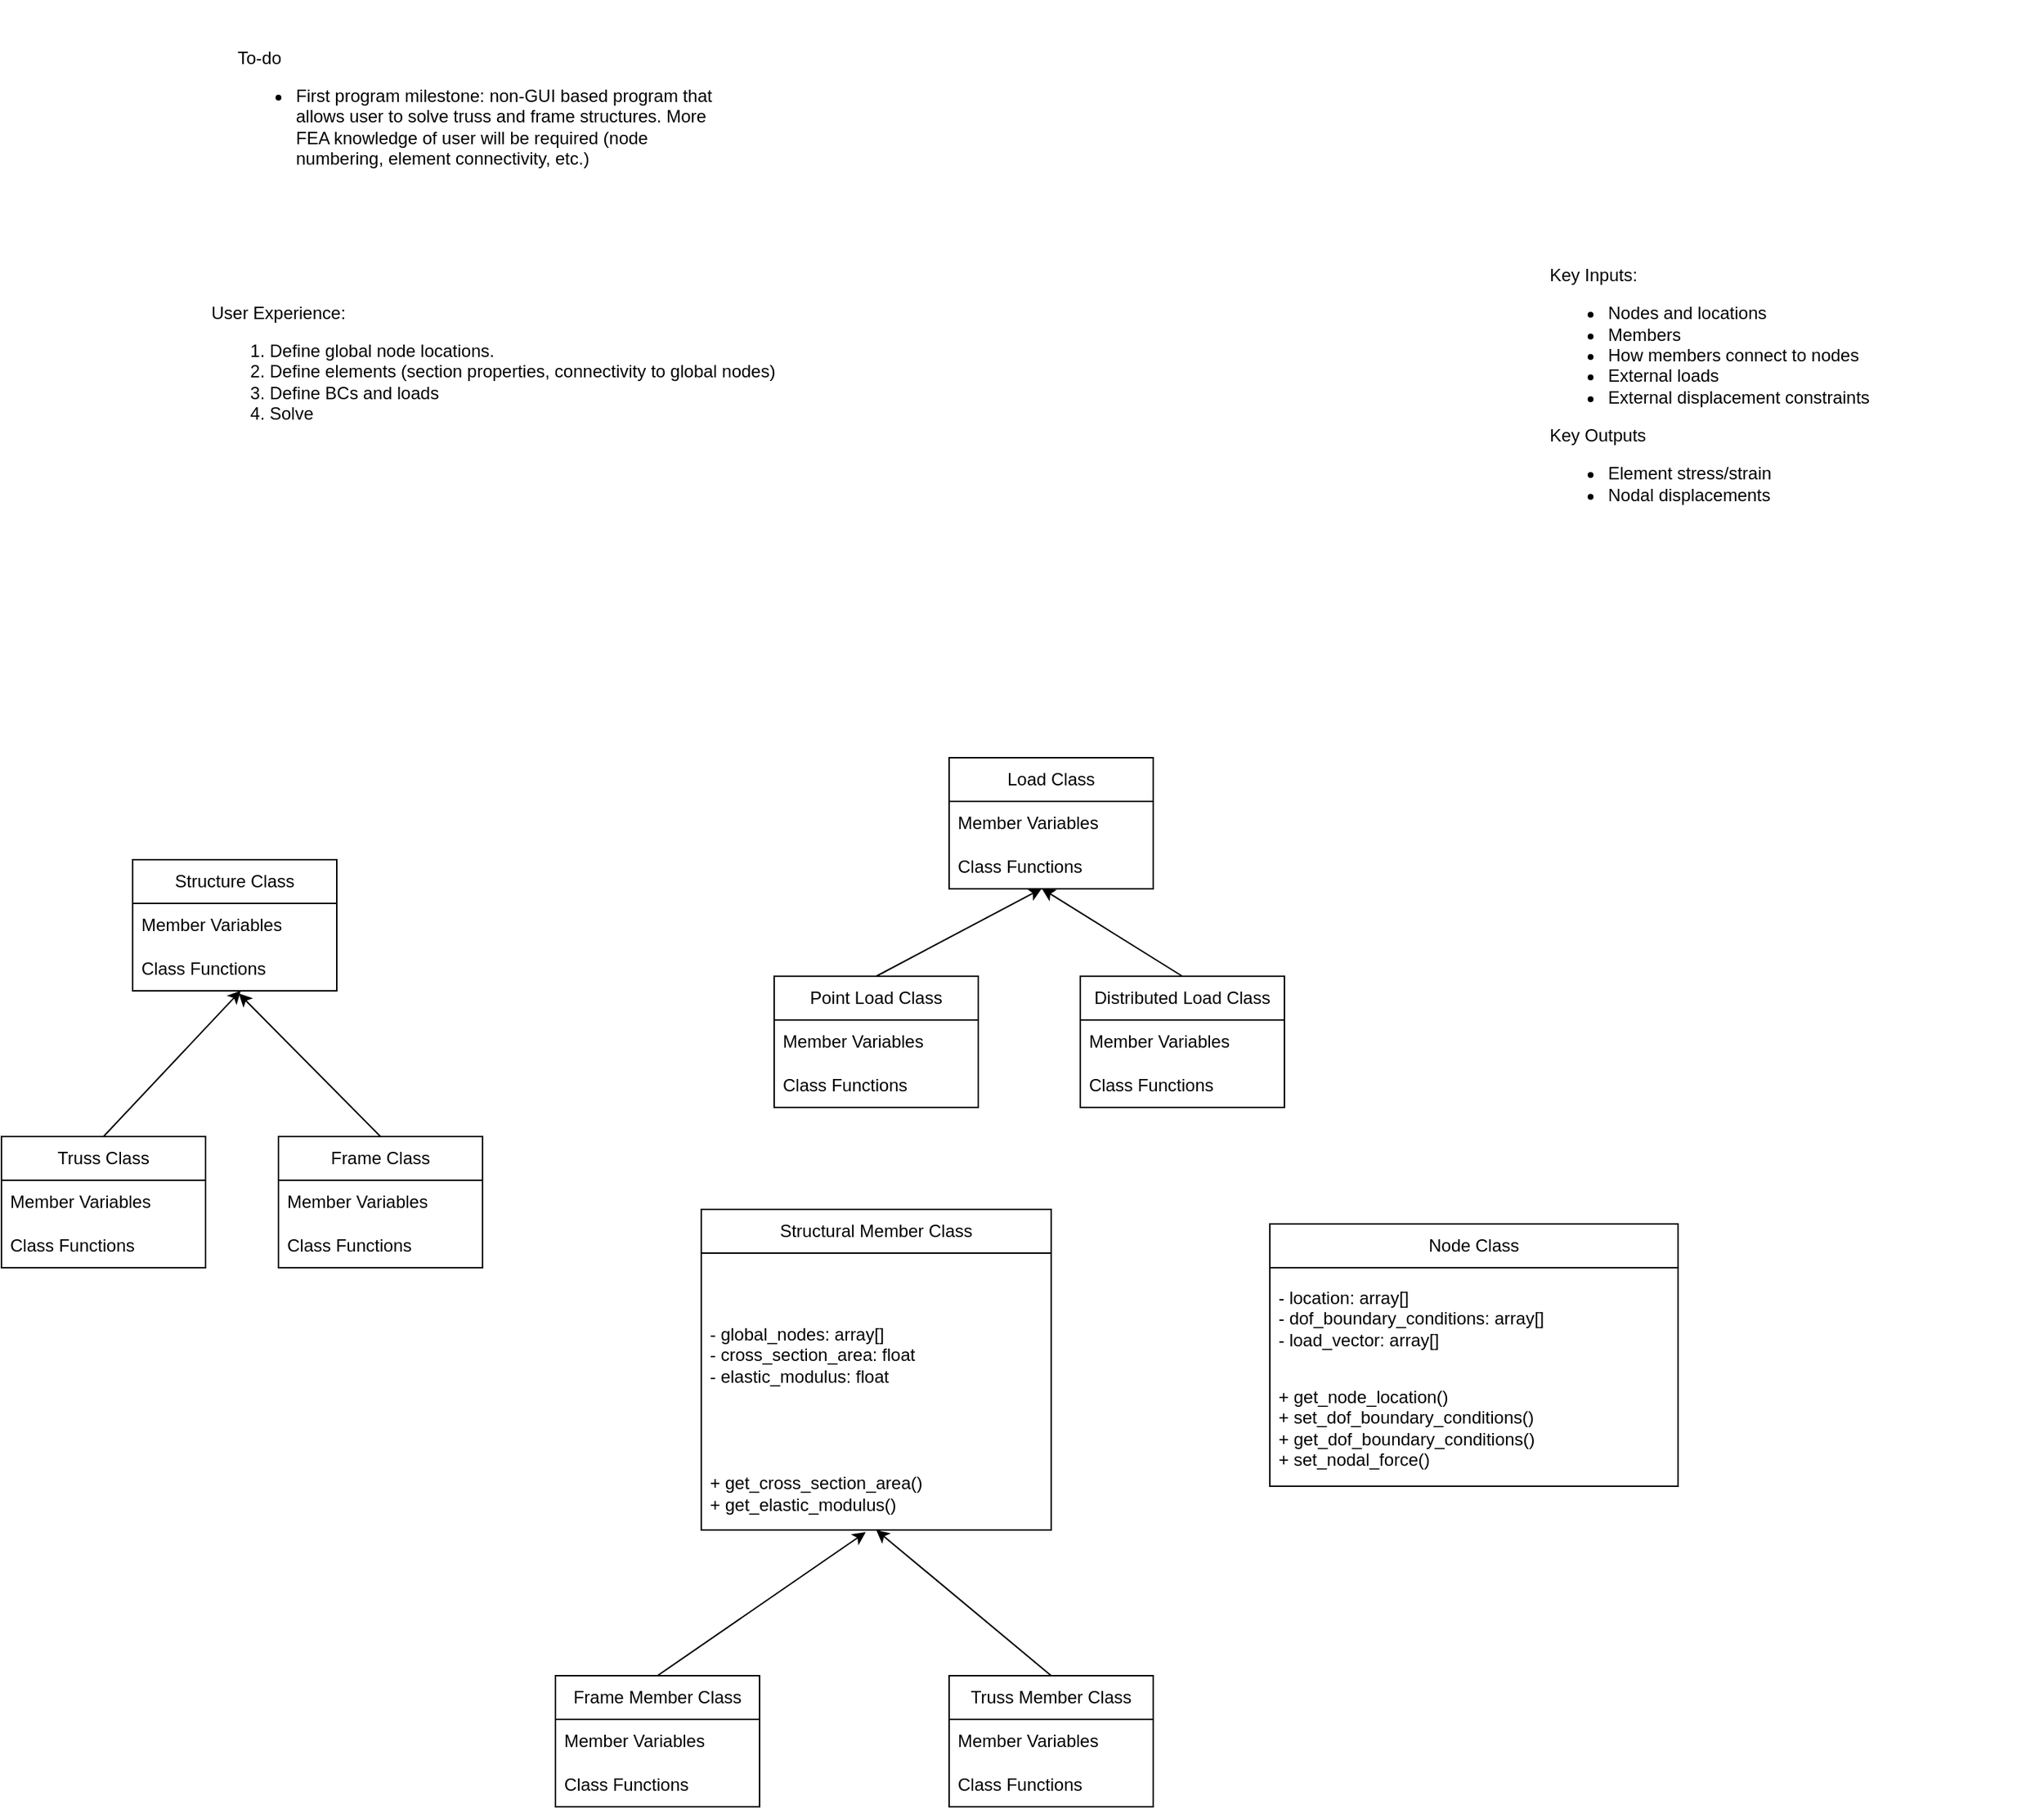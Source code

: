 <mxfile version="21.6.8" type="github">
  <diagram name="Page-1" id="8v4hivThOCxOhdB2SJ5s">
    <mxGraphModel dx="835" dy="1581" grid="1" gridSize="10" guides="1" tooltips="1" connect="1" arrows="1" fold="1" page="1" pageScale="1" pageWidth="850" pageHeight="1100" math="0" shadow="0">
      <root>
        <mxCell id="0" />
        <mxCell id="1" parent="0" />
        <mxCell id="5DhYSEr1fFvONISvYPqg-1" value="Structural Member Class" style="swimlane;fontStyle=0;childLayout=stackLayout;horizontal=1;startSize=30;horizontalStack=0;resizeParent=1;resizeParentMax=0;resizeLast=0;collapsible=1;marginBottom=0;whiteSpace=wrap;html=1;" parent="1" vertex="1">
          <mxGeometry x="700" y="-170" width="240" height="220" as="geometry" />
        </mxCell>
        <mxCell id="5DhYSEr1fFvONISvYPqg-3" value="&lt;span style=&quot;background-color: initial; text-align: justify;&quot;&gt;- global_nodes: array[]&lt;/span&gt;&lt;br&gt;&lt;span style=&quot;background-color: initial; text-align: justify;&quot;&gt;- cross_section_area: float&lt;/span&gt;&lt;br&gt;&lt;span style=&quot;background-color: initial; text-align: justify;&quot;&gt;- elastic_modulus: float&lt;/span&gt;" style="text;strokeColor=none;fillColor=none;align=left;verticalAlign=middle;spacingLeft=4;spacingRight=4;overflow=hidden;points=[[0,0.5],[1,0.5]];portConstraint=eastwest;rotatable=0;whiteSpace=wrap;html=1;" parent="5DhYSEr1fFvONISvYPqg-1" vertex="1">
          <mxGeometry y="30" width="240" height="140" as="geometry" />
        </mxCell>
        <mxCell id="5DhYSEr1fFvONISvYPqg-2" value="&lt;span style=&quot;background-color: initial;&quot;&gt;+ get_cross_section_area()&lt;br&gt;+ get_elastic_modulus()&lt;br&gt;&lt;/span&gt;" style="text;strokeColor=none;fillColor=none;align=left;verticalAlign=middle;spacingLeft=4;spacingRight=4;overflow=hidden;points=[[0,0.5],[1,0.5]];portConstraint=eastwest;rotatable=0;whiteSpace=wrap;html=1;" parent="5DhYSEr1fFvONISvYPqg-1" vertex="1">
          <mxGeometry y="170" width="240" height="50" as="geometry" />
        </mxCell>
        <mxCell id="5DhYSEr1fFvONISvYPqg-5" value="Node Class" style="swimlane;fontStyle=0;childLayout=stackLayout;horizontal=1;startSize=30;horizontalStack=0;resizeParent=1;resizeParentMax=0;resizeLast=0;collapsible=1;marginBottom=0;whiteSpace=wrap;html=1;" parent="1" vertex="1">
          <mxGeometry x="1090" y="-160" width="280" height="180" as="geometry" />
        </mxCell>
        <mxCell id="5DhYSEr1fFvONISvYPqg-6" value="- location: array[]&lt;br&gt;- dof_boundary_conditions: array[]&lt;br&gt;- load_vector: array[]" style="text;strokeColor=none;fillColor=none;align=left;verticalAlign=middle;spacingLeft=4;spacingRight=4;overflow=hidden;points=[[0,0.5],[1,0.5]];portConstraint=eastwest;rotatable=0;whiteSpace=wrap;html=1;" parent="5DhYSEr1fFvONISvYPqg-5" vertex="1">
          <mxGeometry y="30" width="280" height="70" as="geometry" />
        </mxCell>
        <mxCell id="5DhYSEr1fFvONISvYPqg-7" value="+ get_node_location()&lt;br&gt;+ set_dof_boundary_conditions()&lt;br&gt;+ get_dof_boundary_conditions()&lt;br&gt;+ set_nodal_force()" style="text;strokeColor=none;fillColor=none;align=left;verticalAlign=middle;spacingLeft=4;spacingRight=4;overflow=hidden;points=[[0,0.5],[1,0.5]];portConstraint=eastwest;rotatable=0;whiteSpace=wrap;html=1;" parent="5DhYSEr1fFvONISvYPqg-5" vertex="1">
          <mxGeometry y="100" width="280" height="80" as="geometry" />
        </mxCell>
        <mxCell id="5DhYSEr1fFvONISvYPqg-8" value="Structure Class" style="swimlane;fontStyle=0;childLayout=stackLayout;horizontal=1;startSize=30;horizontalStack=0;resizeParent=1;resizeParentMax=0;resizeLast=0;collapsible=1;marginBottom=0;whiteSpace=wrap;html=1;" parent="1" vertex="1">
          <mxGeometry x="310" y="-410" width="140" height="90" as="geometry" />
        </mxCell>
        <mxCell id="5DhYSEr1fFvONISvYPqg-9" value="Member Variables" style="text;strokeColor=none;fillColor=none;align=left;verticalAlign=middle;spacingLeft=4;spacingRight=4;overflow=hidden;points=[[0,0.5],[1,0.5]];portConstraint=eastwest;rotatable=0;whiteSpace=wrap;html=1;" parent="5DhYSEr1fFvONISvYPqg-8" vertex="1">
          <mxGeometry y="30" width="140" height="30" as="geometry" />
        </mxCell>
        <mxCell id="5DhYSEr1fFvONISvYPqg-10" value="Class Functions" style="text;strokeColor=none;fillColor=none;align=left;verticalAlign=middle;spacingLeft=4;spacingRight=4;overflow=hidden;points=[[0,0.5],[1,0.5]];portConstraint=eastwest;rotatable=0;whiteSpace=wrap;html=1;" parent="5DhYSEr1fFvONISvYPqg-8" vertex="1">
          <mxGeometry y="60" width="140" height="30" as="geometry" />
        </mxCell>
        <mxCell id="5DhYSEr1fFvONISvYPqg-11" value="Truss Class" style="swimlane;fontStyle=0;childLayout=stackLayout;horizontal=1;startSize=30;horizontalStack=0;resizeParent=1;resizeParentMax=0;resizeLast=0;collapsible=1;marginBottom=0;whiteSpace=wrap;html=1;" parent="1" vertex="1">
          <mxGeometry x="220" y="-220" width="140" height="90" as="geometry" />
        </mxCell>
        <mxCell id="5DhYSEr1fFvONISvYPqg-12" value="Member Variables" style="text;strokeColor=none;fillColor=none;align=left;verticalAlign=middle;spacingLeft=4;spacingRight=4;overflow=hidden;points=[[0,0.5],[1,0.5]];portConstraint=eastwest;rotatable=0;whiteSpace=wrap;html=1;" parent="5DhYSEr1fFvONISvYPqg-11" vertex="1">
          <mxGeometry y="30" width="140" height="30" as="geometry" />
        </mxCell>
        <mxCell id="5DhYSEr1fFvONISvYPqg-13" value="Class Functions" style="text;strokeColor=none;fillColor=none;align=left;verticalAlign=middle;spacingLeft=4;spacingRight=4;overflow=hidden;points=[[0,0.5],[1,0.5]];portConstraint=eastwest;rotatable=0;whiteSpace=wrap;html=1;" parent="5DhYSEr1fFvONISvYPqg-11" vertex="1">
          <mxGeometry y="60" width="140" height="30" as="geometry" />
        </mxCell>
        <mxCell id="5DhYSEr1fFvONISvYPqg-14" value="Frame Class" style="swimlane;fontStyle=0;childLayout=stackLayout;horizontal=1;startSize=30;horizontalStack=0;resizeParent=1;resizeParentMax=0;resizeLast=0;collapsible=1;marginBottom=0;whiteSpace=wrap;html=1;" parent="1" vertex="1">
          <mxGeometry x="410" y="-220" width="140" height="90" as="geometry" />
        </mxCell>
        <mxCell id="5DhYSEr1fFvONISvYPqg-15" value="Member Variables" style="text;strokeColor=none;fillColor=none;align=left;verticalAlign=middle;spacingLeft=4;spacingRight=4;overflow=hidden;points=[[0,0.5],[1,0.5]];portConstraint=eastwest;rotatable=0;whiteSpace=wrap;html=1;" parent="5DhYSEr1fFvONISvYPqg-14" vertex="1">
          <mxGeometry y="30" width="140" height="30" as="geometry" />
        </mxCell>
        <mxCell id="5DhYSEr1fFvONISvYPqg-16" value="Class Functions" style="text;strokeColor=none;fillColor=none;align=left;verticalAlign=middle;spacingLeft=4;spacingRight=4;overflow=hidden;points=[[0,0.5],[1,0.5]];portConstraint=eastwest;rotatable=0;whiteSpace=wrap;html=1;" parent="5DhYSEr1fFvONISvYPqg-14" vertex="1">
          <mxGeometry y="60" width="140" height="30" as="geometry" />
        </mxCell>
        <mxCell id="5DhYSEr1fFvONISvYPqg-17" value="" style="endArrow=classic;html=1;rounded=0;entryX=0.53;entryY=0.994;entryDx=0;entryDy=0;entryPerimeter=0;exitX=0.5;exitY=0;exitDx=0;exitDy=0;" parent="1" source="5DhYSEr1fFvONISvYPqg-11" target="5DhYSEr1fFvONISvYPqg-10" edge="1">
          <mxGeometry width="50" height="50" relative="1" as="geometry">
            <mxPoint x="250" y="-250" as="sourcePoint" />
            <mxPoint x="300" y="-300" as="targetPoint" />
          </mxGeometry>
        </mxCell>
        <mxCell id="5DhYSEr1fFvONISvYPqg-19" value="" style="endArrow=classic;html=1;rounded=0;entryX=0.52;entryY=1.061;entryDx=0;entryDy=0;entryPerimeter=0;exitX=0.5;exitY=0;exitDx=0;exitDy=0;" parent="1" source="5DhYSEr1fFvONISvYPqg-14" target="5DhYSEr1fFvONISvYPqg-10" edge="1">
          <mxGeometry width="50" height="50" relative="1" as="geometry">
            <mxPoint x="260" y="-240" as="sourcePoint" />
            <mxPoint x="394" y="-310" as="targetPoint" />
          </mxGeometry>
        </mxCell>
        <mxCell id="5DhYSEr1fFvONISvYPqg-20" value="Load Class" style="swimlane;fontStyle=0;childLayout=stackLayout;horizontal=1;startSize=30;horizontalStack=0;resizeParent=1;resizeParentMax=0;resizeLast=0;collapsible=1;marginBottom=0;whiteSpace=wrap;html=1;" parent="1" vertex="1">
          <mxGeometry x="870" y="-480" width="140" height="90" as="geometry" />
        </mxCell>
        <mxCell id="5DhYSEr1fFvONISvYPqg-21" value="Member Variables" style="text;strokeColor=none;fillColor=none;align=left;verticalAlign=middle;spacingLeft=4;spacingRight=4;overflow=hidden;points=[[0,0.5],[1,0.5]];portConstraint=eastwest;rotatable=0;whiteSpace=wrap;html=1;" parent="5DhYSEr1fFvONISvYPqg-20" vertex="1">
          <mxGeometry y="30" width="140" height="30" as="geometry" />
        </mxCell>
        <mxCell id="5DhYSEr1fFvONISvYPqg-22" value="Class Functions" style="text;strokeColor=none;fillColor=none;align=left;verticalAlign=middle;spacingLeft=4;spacingRight=4;overflow=hidden;points=[[0,0.5],[1,0.5]];portConstraint=eastwest;rotatable=0;whiteSpace=wrap;html=1;" parent="5DhYSEr1fFvONISvYPqg-20" vertex="1">
          <mxGeometry y="60" width="140" height="30" as="geometry" />
        </mxCell>
        <mxCell id="5DhYSEr1fFvONISvYPqg-23" value="Point Load Class" style="swimlane;fontStyle=0;childLayout=stackLayout;horizontal=1;startSize=30;horizontalStack=0;resizeParent=1;resizeParentMax=0;resizeLast=0;collapsible=1;marginBottom=0;whiteSpace=wrap;html=1;" parent="1" vertex="1">
          <mxGeometry x="750" y="-330" width="140" height="90" as="geometry" />
        </mxCell>
        <mxCell id="5DhYSEr1fFvONISvYPqg-24" value="Member Variables" style="text;strokeColor=none;fillColor=none;align=left;verticalAlign=middle;spacingLeft=4;spacingRight=4;overflow=hidden;points=[[0,0.5],[1,0.5]];portConstraint=eastwest;rotatable=0;whiteSpace=wrap;html=1;" parent="5DhYSEr1fFvONISvYPqg-23" vertex="1">
          <mxGeometry y="30" width="140" height="30" as="geometry" />
        </mxCell>
        <mxCell id="5DhYSEr1fFvONISvYPqg-25" value="Class Functions" style="text;strokeColor=none;fillColor=none;align=left;verticalAlign=middle;spacingLeft=4;spacingRight=4;overflow=hidden;points=[[0,0.5],[1,0.5]];portConstraint=eastwest;rotatable=0;whiteSpace=wrap;html=1;" parent="5DhYSEr1fFvONISvYPqg-23" vertex="1">
          <mxGeometry y="60" width="140" height="30" as="geometry" />
        </mxCell>
        <mxCell id="5DhYSEr1fFvONISvYPqg-26" value="Distributed Load Class" style="swimlane;fontStyle=0;childLayout=stackLayout;horizontal=1;startSize=30;horizontalStack=0;resizeParent=1;resizeParentMax=0;resizeLast=0;collapsible=1;marginBottom=0;whiteSpace=wrap;html=1;" parent="1" vertex="1">
          <mxGeometry x="960" y="-330" width="140" height="90" as="geometry" />
        </mxCell>
        <mxCell id="5DhYSEr1fFvONISvYPqg-27" value="Member Variables" style="text;strokeColor=none;fillColor=none;align=left;verticalAlign=middle;spacingLeft=4;spacingRight=4;overflow=hidden;points=[[0,0.5],[1,0.5]];portConstraint=eastwest;rotatable=0;whiteSpace=wrap;html=1;" parent="5DhYSEr1fFvONISvYPqg-26" vertex="1">
          <mxGeometry y="30" width="140" height="30" as="geometry" />
        </mxCell>
        <mxCell id="5DhYSEr1fFvONISvYPqg-28" value="Class Functions" style="text;strokeColor=none;fillColor=none;align=left;verticalAlign=middle;spacingLeft=4;spacingRight=4;overflow=hidden;points=[[0,0.5],[1,0.5]];portConstraint=eastwest;rotatable=0;whiteSpace=wrap;html=1;" parent="5DhYSEr1fFvONISvYPqg-26" vertex="1">
          <mxGeometry y="60" width="140" height="30" as="geometry" />
        </mxCell>
        <mxCell id="5DhYSEr1fFvONISvYPqg-29" value="" style="endArrow=classic;html=1;rounded=0;entryX=0.454;entryY=0.993;entryDx=0;entryDy=0;entryPerimeter=0;exitX=0.5;exitY=0;exitDx=0;exitDy=0;" parent="1" source="5DhYSEr1fFvONISvYPqg-23" target="5DhYSEr1fFvONISvYPqg-22" edge="1">
          <mxGeometry width="50" height="50" relative="1" as="geometry">
            <mxPoint x="490" y="-210" as="sourcePoint" />
            <mxPoint x="393" y="-308" as="targetPoint" />
          </mxGeometry>
        </mxCell>
        <mxCell id="5DhYSEr1fFvONISvYPqg-30" value="" style="endArrow=classic;html=1;rounded=0;entryX=0.454;entryY=0.993;entryDx=0;entryDy=0;entryPerimeter=0;exitX=0.5;exitY=0;exitDx=0;exitDy=0;" parent="1" source="5DhYSEr1fFvONISvYPqg-26" target="5DhYSEr1fFvONISvYPqg-22" edge="1">
          <mxGeometry width="50" height="50" relative="1" as="geometry">
            <mxPoint x="830" y="-320" as="sourcePoint" />
            <mxPoint x="944" y="-380" as="targetPoint" />
          </mxGeometry>
        </mxCell>
        <mxCell id="5DhYSEr1fFvONISvYPqg-31" value="Frame Member Class" style="swimlane;fontStyle=0;childLayout=stackLayout;horizontal=1;startSize=30;horizontalStack=0;resizeParent=1;resizeParentMax=0;resizeLast=0;collapsible=1;marginBottom=0;whiteSpace=wrap;html=1;" parent="1" vertex="1">
          <mxGeometry x="600" y="150" width="140" height="90" as="geometry" />
        </mxCell>
        <mxCell id="5DhYSEr1fFvONISvYPqg-32" value="Member Variables" style="text;strokeColor=none;fillColor=none;align=left;verticalAlign=middle;spacingLeft=4;spacingRight=4;overflow=hidden;points=[[0,0.5],[1,0.5]];portConstraint=eastwest;rotatable=0;whiteSpace=wrap;html=1;" parent="5DhYSEr1fFvONISvYPqg-31" vertex="1">
          <mxGeometry y="30" width="140" height="30" as="geometry" />
        </mxCell>
        <mxCell id="5DhYSEr1fFvONISvYPqg-33" value="Class Functions" style="text;strokeColor=none;fillColor=none;align=left;verticalAlign=middle;spacingLeft=4;spacingRight=4;overflow=hidden;points=[[0,0.5],[1,0.5]];portConstraint=eastwest;rotatable=0;whiteSpace=wrap;html=1;" parent="5DhYSEr1fFvONISvYPqg-31" vertex="1">
          <mxGeometry y="60" width="140" height="30" as="geometry" />
        </mxCell>
        <mxCell id="5DhYSEr1fFvONISvYPqg-34" value="Truss Member Class" style="swimlane;fontStyle=0;childLayout=stackLayout;horizontal=1;startSize=30;horizontalStack=0;resizeParent=1;resizeParentMax=0;resizeLast=0;collapsible=1;marginBottom=0;whiteSpace=wrap;html=1;" parent="1" vertex="1">
          <mxGeometry x="870" y="150" width="140" height="90" as="geometry" />
        </mxCell>
        <mxCell id="5DhYSEr1fFvONISvYPqg-35" value="Member Variables" style="text;strokeColor=none;fillColor=none;align=left;verticalAlign=middle;spacingLeft=4;spacingRight=4;overflow=hidden;points=[[0,0.5],[1,0.5]];portConstraint=eastwest;rotatable=0;whiteSpace=wrap;html=1;" parent="5DhYSEr1fFvONISvYPqg-34" vertex="1">
          <mxGeometry y="30" width="140" height="30" as="geometry" />
        </mxCell>
        <mxCell id="5DhYSEr1fFvONISvYPqg-36" value="Class Functions" style="text;strokeColor=none;fillColor=none;align=left;verticalAlign=middle;spacingLeft=4;spacingRight=4;overflow=hidden;points=[[0,0.5],[1,0.5]];portConstraint=eastwest;rotatable=0;whiteSpace=wrap;html=1;" parent="5DhYSEr1fFvONISvYPqg-34" vertex="1">
          <mxGeometry y="60" width="140" height="30" as="geometry" />
        </mxCell>
        <mxCell id="5DhYSEr1fFvONISvYPqg-37" value="" style="endArrow=classic;html=1;rounded=0;entryX=0.47;entryY=1.03;entryDx=0;entryDy=0;entryPerimeter=0;exitX=0.5;exitY=0;exitDx=0;exitDy=0;" parent="1" source="5DhYSEr1fFvONISvYPqg-31" target="5DhYSEr1fFvONISvYPqg-2" edge="1">
          <mxGeometry width="50" height="50" relative="1" as="geometry">
            <mxPoint x="490" y="-210" as="sourcePoint" />
            <mxPoint x="393" y="-308" as="targetPoint" />
          </mxGeometry>
        </mxCell>
        <mxCell id="5DhYSEr1fFvONISvYPqg-38" value="" style="endArrow=classic;html=1;rounded=0;entryX=0.5;entryY=1;entryDx=0;entryDy=0;exitX=0.5;exitY=0;exitDx=0;exitDy=0;" parent="1" source="5DhYSEr1fFvONISvYPqg-34" target="5DhYSEr1fFvONISvYPqg-1" edge="1">
          <mxGeometry width="50" height="50" relative="1" as="geometry">
            <mxPoint x="680" y="90" as="sourcePoint" />
            <mxPoint x="812" y="2" as="targetPoint" />
          </mxGeometry>
        </mxCell>
        <mxCell id="5DhYSEr1fFvONISvYPqg-40" value="Key Inputs:&lt;br&gt;&lt;ul&gt;&lt;li&gt;Nodes and locations&lt;/li&gt;&lt;li&gt;Members&lt;/li&gt;&lt;li&gt;How members connect to nodes&lt;/li&gt;&lt;li&gt;External loads&lt;/li&gt;&lt;li&gt;External displacement constraints&lt;/li&gt;&lt;/ul&gt;&lt;div&gt;Key Outputs&lt;/div&gt;&lt;div&gt;&lt;ul&gt;&lt;li&gt;Element stress/strain&lt;/li&gt;&lt;li&gt;Nodal displacements&lt;/li&gt;&lt;/ul&gt;&lt;/div&gt;" style="text;html=1;strokeColor=none;fillColor=none;align=left;verticalAlign=middle;whiteSpace=wrap;rounded=0;" parent="1" vertex="1">
          <mxGeometry x="1280" y="-810" width="340" height="160" as="geometry" />
        </mxCell>
        <mxCell id="5DhYSEr1fFvONISvYPqg-41" value="To-do&lt;br&gt;&lt;ul&gt;&lt;li&gt;First program milestone: non-GUI based program that allows user to solve truss and frame structures. More FEA knowledge of user will be required (node numbering, element connectivity, etc.)&lt;/li&gt;&lt;/ul&gt;" style="text;html=1;strokeColor=none;fillColor=none;align=left;verticalAlign=middle;whiteSpace=wrap;rounded=0;" parent="1" vertex="1">
          <mxGeometry x="380" y="-1000" width="340" height="160" as="geometry" />
        </mxCell>
        <mxCell id="RbHJwu_WiSMOWjQ95nWx-1" value="User Experience:&lt;br&gt;&lt;ol&gt;&lt;li&gt;Define global node locations.&lt;/li&gt;&lt;li&gt;Define elements (section properties, connectivity to global nodes)&lt;/li&gt;&lt;li&gt;Define BCs and loads&lt;/li&gt;&lt;li&gt;Solve&lt;/li&gt;&lt;/ol&gt;" style="text;html=1;strokeColor=none;fillColor=none;align=left;verticalAlign=middle;whiteSpace=wrap;rounded=0;" vertex="1" parent="1">
          <mxGeometry x="362" y="-840" width="400" height="190" as="geometry" />
        </mxCell>
      </root>
    </mxGraphModel>
  </diagram>
</mxfile>
